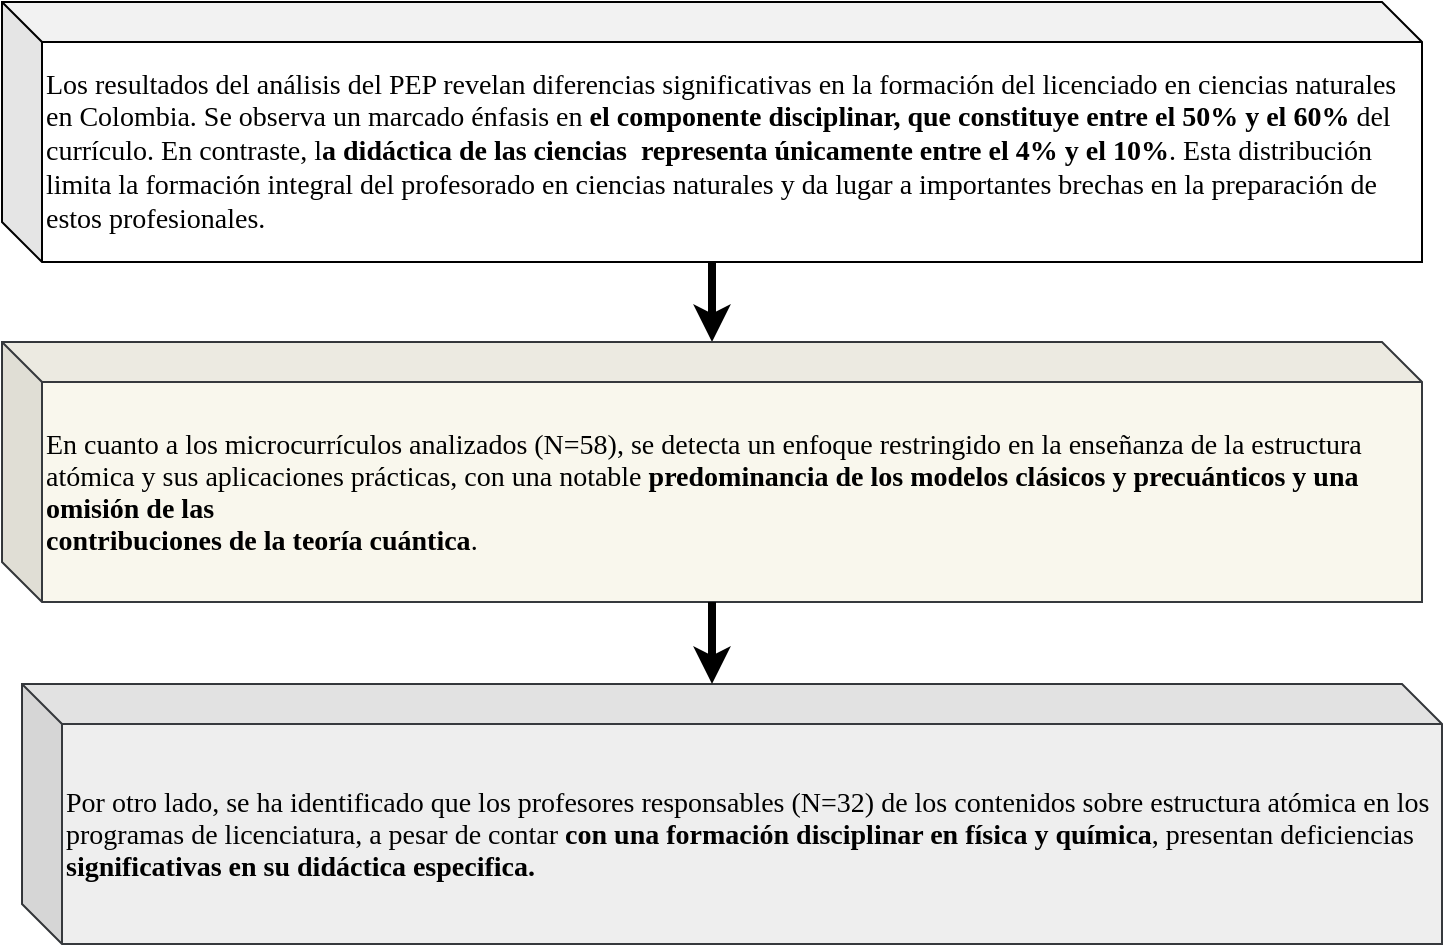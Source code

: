 <mxfile version="26.0.14">
  <diagram name="Página-1" id="dgHIPAIO7TdHuas4nAJ2">
    <mxGraphModel dx="1222" dy="628" grid="1" gridSize="10" guides="1" tooltips="1" connect="1" arrows="1" fold="1" page="1" pageScale="1" pageWidth="827" pageHeight="1169" math="0" shadow="0">
      <root>
        <mxCell id="0" />
        <mxCell id="1" parent="0" />
        <mxCell id="8NgZ1bUtuJQNJMLmi6EY-6" value="" style="edgeStyle=orthogonalEdgeStyle;rounded=0;orthogonalLoop=1;jettySize=auto;html=1;strokeWidth=4;" edge="1" parent="1" source="8NgZ1bUtuJQNJMLmi6EY-3" target="8NgZ1bUtuJQNJMLmi6EY-4">
          <mxGeometry relative="1" as="geometry" />
        </mxCell>
        <mxCell id="8NgZ1bUtuJQNJMLmi6EY-3" value="&lt;div&gt;Los resultados del análisis del PEP revelan diferencias significativas en la formación del licenciado en ciencias naturales en Colombia. Se observa un marcado énfasis en &lt;b&gt;el componente disciplinar, que constituye entre el 50% y el 60%&lt;/b&gt; del currículo. En contraste, l&lt;b&gt;a didáctica de las ciencias&amp;nbsp; representa únicamente entre el 4% y el 10%&lt;/b&gt;. Esta distribución limita la formación integral del profesorado en ciencias naturales y da lugar a importantes brechas en la preparación de estos profesionales.&lt;/div&gt;" style="shape=cube;whiteSpace=wrap;html=1;boundedLbl=1;backgroundOutline=1;darkOpacity=0.05;darkOpacity2=0.1;fontSize=14;align=left;fontFamily=Verdana;" vertex="1" parent="1">
          <mxGeometry x="50" y="110" width="710" height="130" as="geometry" />
        </mxCell>
        <mxCell id="8NgZ1bUtuJQNJMLmi6EY-4" value="&lt;p style=&quot;language:es-CO;line-height:normal;margin-top:0pt;margin-bottom:0pt;&lt;br/&gt;margin-left:0in&quot;&gt;&lt;font face=&quot;Verdana&quot;&gt;En cuanto a los microcurrículos analizados (N=58), se detecta un enfoque restringido en la enseñanza de la estructura atómica y sus aplicaciones prácticas, con una notable&amp;nbsp;&lt;span style=&quot;font-weight: bold;&quot;&gt;predominancia de los modelos clásicos y &lt;/span&gt;&lt;span style=&quot;font-weight: bold;&quot;&gt;precuánticos&lt;/span&gt;&lt;span style=&quot;font-weight: bold;&quot;&gt; y una omisión de las&lt;br&gt;contribuciones de la teoría cuántica&lt;/span&gt;.&amp;nbsp;&lt;/font&gt;&lt;/p&gt;" style="shape=cube;whiteSpace=wrap;html=1;boundedLbl=1;backgroundOutline=1;darkOpacity=0.05;darkOpacity2=0.1;fontSize=14;align=left;fontFamily=Verdana;fillColor=#f9f7ed;strokeColor=#36393d;" vertex="1" parent="1">
          <mxGeometry x="50" y="280" width="710" height="130" as="geometry" />
        </mxCell>
        <mxCell id="8NgZ1bUtuJQNJMLmi6EY-5" value="&lt;p style=&quot;language:es-CO;line-height:normal;margin-top:0pt;margin-bottom:0pt;&lt;br/&gt;margin-left:0in&quot;&gt;&lt;font face=&quot;Verdana&quot;&gt;Por otro lado, se ha identificado que los profesores responsables (N=32) de los contenidos sobre estructura atómica en los programas de licenciatura, a pesar de contar &lt;b&gt;con una formación disciplinar en física y química&lt;/b&gt;, presentan deficiencias &lt;b&gt;significativas en su didáctica especifica.&amp;nbsp;&lt;/b&gt;&lt;/font&gt;&lt;/p&gt;" style="shape=cube;whiteSpace=wrap;html=1;boundedLbl=1;backgroundOutline=1;darkOpacity=0.05;darkOpacity2=0.1;fontSize=14;align=left;fontFamily=Verdana;fillColor=#eeeeee;strokeColor=#36393d;" vertex="1" parent="1">
          <mxGeometry x="60" y="451" width="710" height="130" as="geometry" />
        </mxCell>
        <mxCell id="8NgZ1bUtuJQNJMLmi6EY-7" style="edgeStyle=orthogonalEdgeStyle;rounded=0;orthogonalLoop=1;jettySize=auto;html=1;entryX=0;entryY=0;entryDx=345;entryDy=0;entryPerimeter=0;strokeWidth=4;" edge="1" parent="1" source="8NgZ1bUtuJQNJMLmi6EY-4" target="8NgZ1bUtuJQNJMLmi6EY-5">
          <mxGeometry relative="1" as="geometry" />
        </mxCell>
      </root>
    </mxGraphModel>
  </diagram>
</mxfile>
